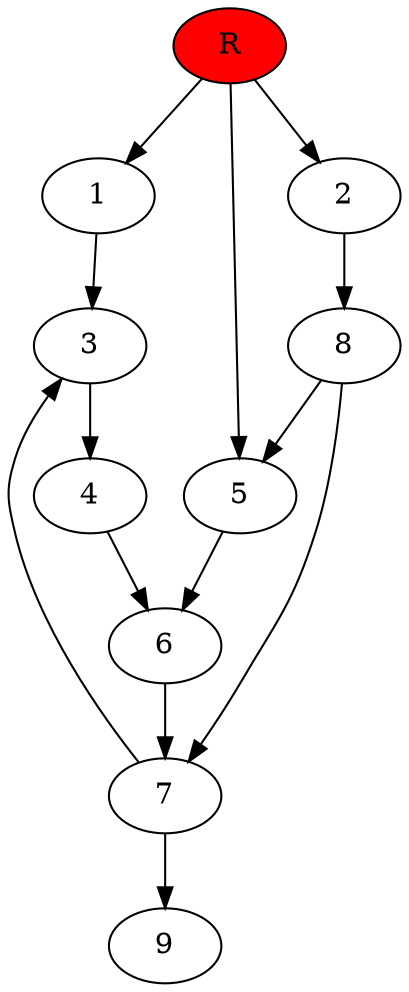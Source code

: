 digraph prb8872 {
	1
	2
	3
	4
	5
	6
	7
	8
	R [fillcolor="#ff0000" style=filled]
	1 -> 3
	2 -> 8
	3 -> 4
	4 -> 6
	5 -> 6
	6 -> 7
	7 -> 3
	7 -> 9
	8 -> 5
	8 -> 7
	R -> 1
	R -> 2
	R -> 5
}
